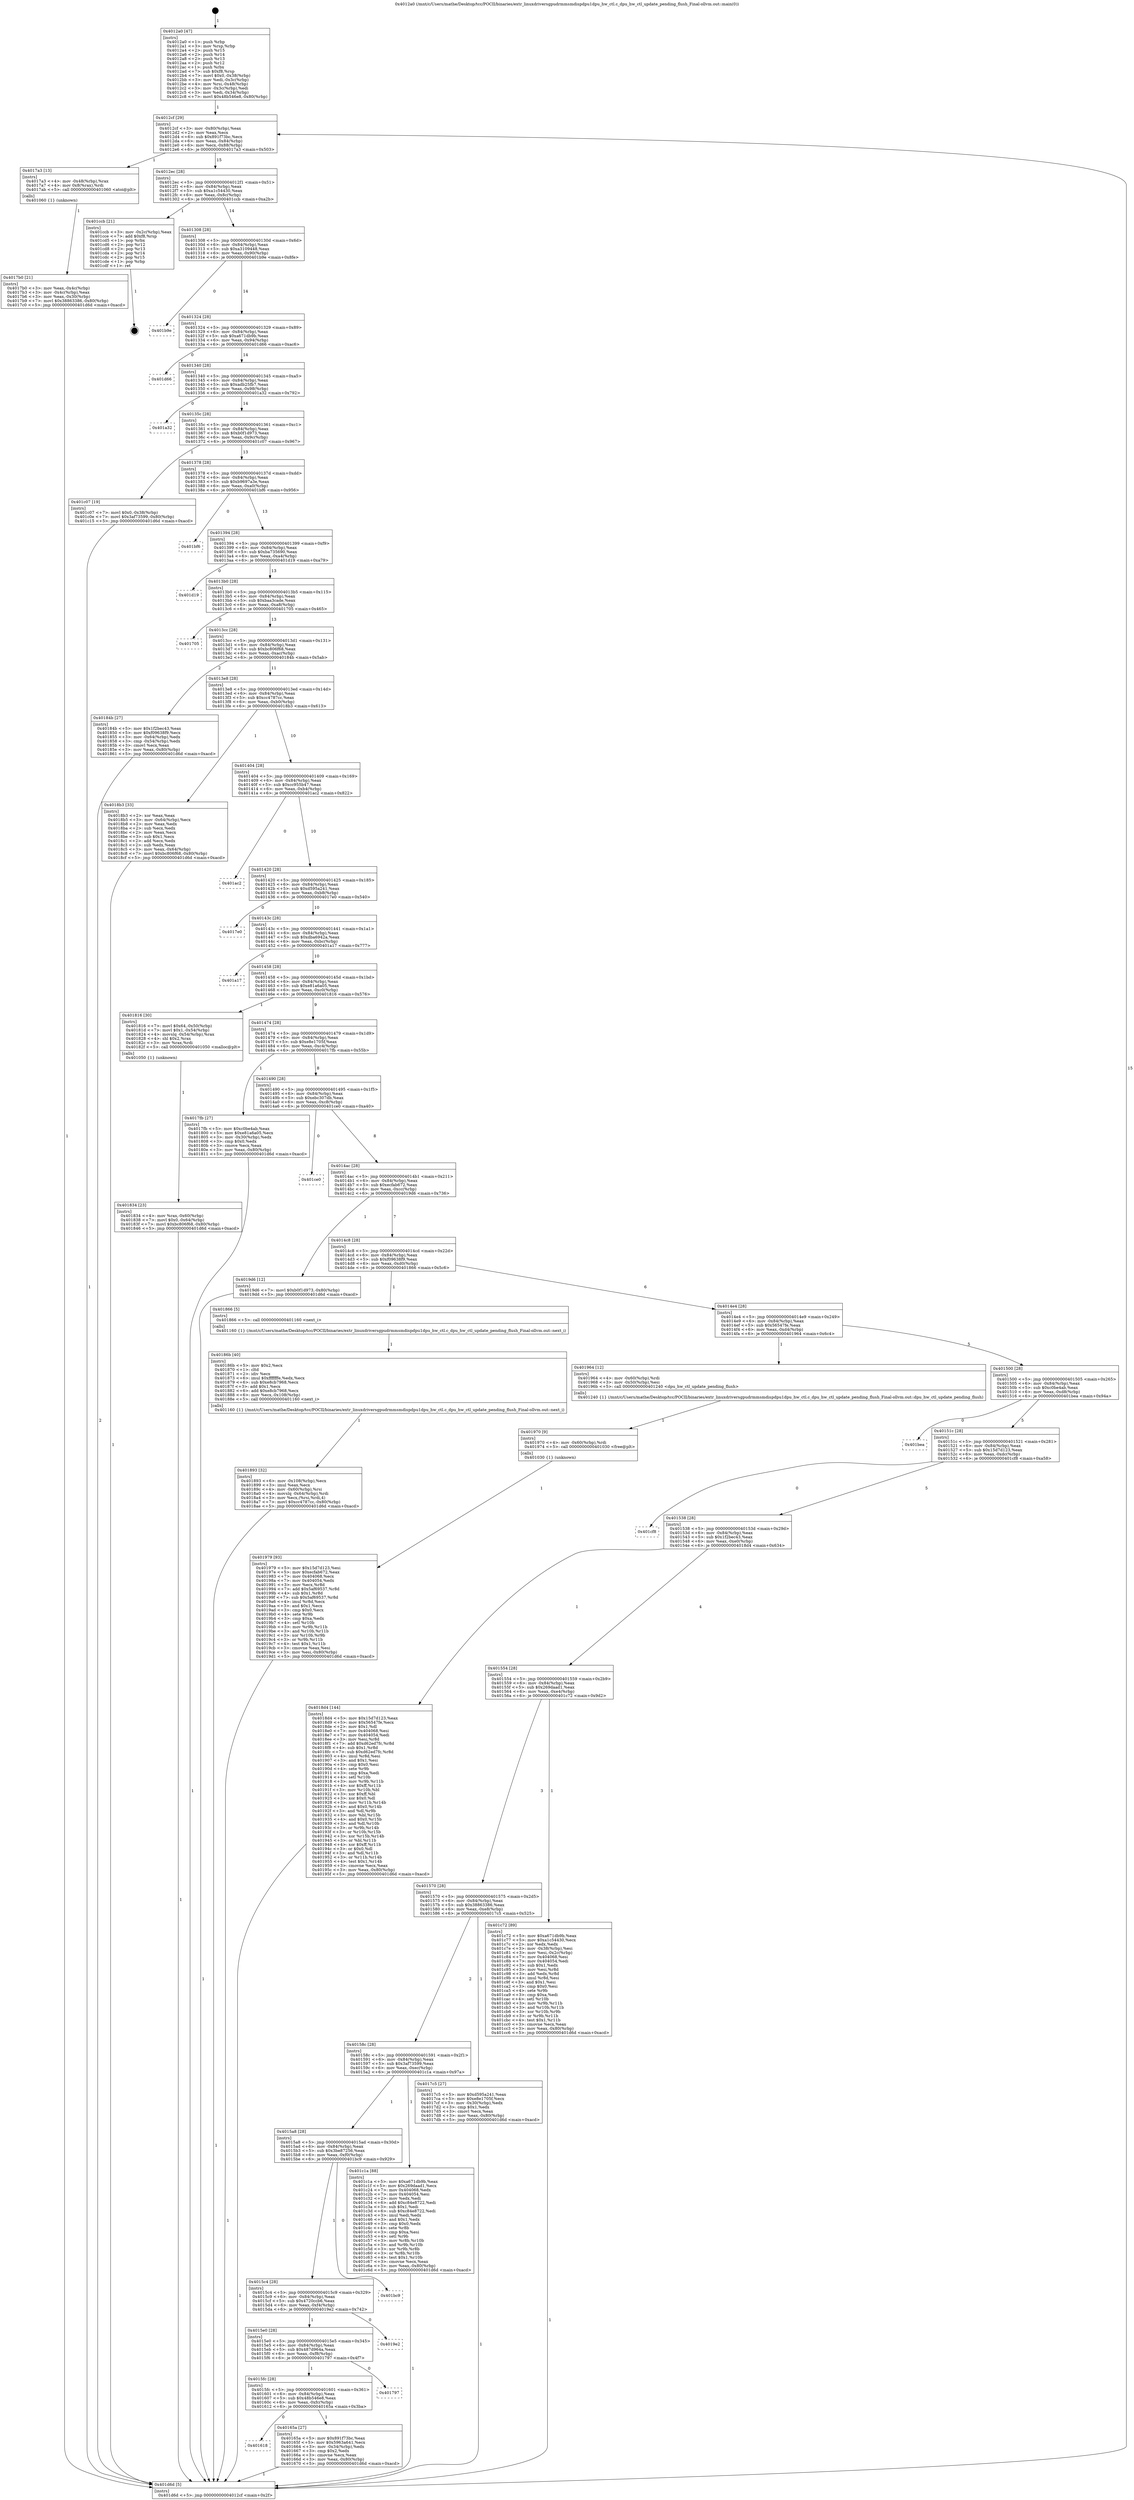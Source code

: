 digraph "0x4012a0" {
  label = "0x4012a0 (/mnt/c/Users/mathe/Desktop/tcc/POCII/binaries/extr_linuxdriversgpudrmmsmdispdpu1dpu_hw_ctl.c_dpu_hw_ctl_update_pending_flush_Final-ollvm.out::main(0))"
  labelloc = "t"
  node[shape=record]

  Entry [label="",width=0.3,height=0.3,shape=circle,fillcolor=black,style=filled]
  "0x4012cf" [label="{
     0x4012cf [29]\l
     | [instrs]\l
     &nbsp;&nbsp;0x4012cf \<+3\>: mov -0x80(%rbp),%eax\l
     &nbsp;&nbsp;0x4012d2 \<+2\>: mov %eax,%ecx\l
     &nbsp;&nbsp;0x4012d4 \<+6\>: sub $0x891f73bc,%ecx\l
     &nbsp;&nbsp;0x4012da \<+6\>: mov %eax,-0x84(%rbp)\l
     &nbsp;&nbsp;0x4012e0 \<+6\>: mov %ecx,-0x88(%rbp)\l
     &nbsp;&nbsp;0x4012e6 \<+6\>: je 00000000004017a3 \<main+0x503\>\l
  }"]
  "0x4017a3" [label="{
     0x4017a3 [13]\l
     | [instrs]\l
     &nbsp;&nbsp;0x4017a3 \<+4\>: mov -0x48(%rbp),%rax\l
     &nbsp;&nbsp;0x4017a7 \<+4\>: mov 0x8(%rax),%rdi\l
     &nbsp;&nbsp;0x4017ab \<+5\>: call 0000000000401060 \<atoi@plt\>\l
     | [calls]\l
     &nbsp;&nbsp;0x401060 \{1\} (unknown)\l
  }"]
  "0x4012ec" [label="{
     0x4012ec [28]\l
     | [instrs]\l
     &nbsp;&nbsp;0x4012ec \<+5\>: jmp 00000000004012f1 \<main+0x51\>\l
     &nbsp;&nbsp;0x4012f1 \<+6\>: mov -0x84(%rbp),%eax\l
     &nbsp;&nbsp;0x4012f7 \<+5\>: sub $0xa1c54430,%eax\l
     &nbsp;&nbsp;0x4012fc \<+6\>: mov %eax,-0x8c(%rbp)\l
     &nbsp;&nbsp;0x401302 \<+6\>: je 0000000000401ccb \<main+0xa2b\>\l
  }"]
  Exit [label="",width=0.3,height=0.3,shape=circle,fillcolor=black,style=filled,peripheries=2]
  "0x401ccb" [label="{
     0x401ccb [21]\l
     | [instrs]\l
     &nbsp;&nbsp;0x401ccb \<+3\>: mov -0x2c(%rbp),%eax\l
     &nbsp;&nbsp;0x401cce \<+7\>: add $0xf8,%rsp\l
     &nbsp;&nbsp;0x401cd5 \<+1\>: pop %rbx\l
     &nbsp;&nbsp;0x401cd6 \<+2\>: pop %r12\l
     &nbsp;&nbsp;0x401cd8 \<+2\>: pop %r13\l
     &nbsp;&nbsp;0x401cda \<+2\>: pop %r14\l
     &nbsp;&nbsp;0x401cdc \<+2\>: pop %r15\l
     &nbsp;&nbsp;0x401cde \<+1\>: pop %rbp\l
     &nbsp;&nbsp;0x401cdf \<+1\>: ret\l
  }"]
  "0x401308" [label="{
     0x401308 [28]\l
     | [instrs]\l
     &nbsp;&nbsp;0x401308 \<+5\>: jmp 000000000040130d \<main+0x6d\>\l
     &nbsp;&nbsp;0x40130d \<+6\>: mov -0x84(%rbp),%eax\l
     &nbsp;&nbsp;0x401313 \<+5\>: sub $0xa3109448,%eax\l
     &nbsp;&nbsp;0x401318 \<+6\>: mov %eax,-0x90(%rbp)\l
     &nbsp;&nbsp;0x40131e \<+6\>: je 0000000000401b9e \<main+0x8fe\>\l
  }"]
  "0x401979" [label="{
     0x401979 [93]\l
     | [instrs]\l
     &nbsp;&nbsp;0x401979 \<+5\>: mov $0x15d7d123,%esi\l
     &nbsp;&nbsp;0x40197e \<+5\>: mov $0xecfab672,%eax\l
     &nbsp;&nbsp;0x401983 \<+7\>: mov 0x404068,%ecx\l
     &nbsp;&nbsp;0x40198a \<+7\>: mov 0x404054,%edx\l
     &nbsp;&nbsp;0x401991 \<+3\>: mov %ecx,%r8d\l
     &nbsp;&nbsp;0x401994 \<+7\>: add $0x5af69537,%r8d\l
     &nbsp;&nbsp;0x40199b \<+4\>: sub $0x1,%r8d\l
     &nbsp;&nbsp;0x40199f \<+7\>: sub $0x5af69537,%r8d\l
     &nbsp;&nbsp;0x4019a6 \<+4\>: imul %r8d,%ecx\l
     &nbsp;&nbsp;0x4019aa \<+3\>: and $0x1,%ecx\l
     &nbsp;&nbsp;0x4019ad \<+3\>: cmp $0x0,%ecx\l
     &nbsp;&nbsp;0x4019b0 \<+4\>: sete %r9b\l
     &nbsp;&nbsp;0x4019b4 \<+3\>: cmp $0xa,%edx\l
     &nbsp;&nbsp;0x4019b7 \<+4\>: setl %r10b\l
     &nbsp;&nbsp;0x4019bb \<+3\>: mov %r9b,%r11b\l
     &nbsp;&nbsp;0x4019be \<+3\>: and %r10b,%r11b\l
     &nbsp;&nbsp;0x4019c1 \<+3\>: xor %r10b,%r9b\l
     &nbsp;&nbsp;0x4019c4 \<+3\>: or %r9b,%r11b\l
     &nbsp;&nbsp;0x4019c7 \<+4\>: test $0x1,%r11b\l
     &nbsp;&nbsp;0x4019cb \<+3\>: cmovne %eax,%esi\l
     &nbsp;&nbsp;0x4019ce \<+3\>: mov %esi,-0x80(%rbp)\l
     &nbsp;&nbsp;0x4019d1 \<+5\>: jmp 0000000000401d6d \<main+0xacd\>\l
  }"]
  "0x401b9e" [label="{
     0x401b9e\l
  }", style=dashed]
  "0x401324" [label="{
     0x401324 [28]\l
     | [instrs]\l
     &nbsp;&nbsp;0x401324 \<+5\>: jmp 0000000000401329 \<main+0x89\>\l
     &nbsp;&nbsp;0x401329 \<+6\>: mov -0x84(%rbp),%eax\l
     &nbsp;&nbsp;0x40132f \<+5\>: sub $0xa671db9b,%eax\l
     &nbsp;&nbsp;0x401334 \<+6\>: mov %eax,-0x94(%rbp)\l
     &nbsp;&nbsp;0x40133a \<+6\>: je 0000000000401d66 \<main+0xac6\>\l
  }"]
  "0x401970" [label="{
     0x401970 [9]\l
     | [instrs]\l
     &nbsp;&nbsp;0x401970 \<+4\>: mov -0x60(%rbp),%rdi\l
     &nbsp;&nbsp;0x401974 \<+5\>: call 0000000000401030 \<free@plt\>\l
     | [calls]\l
     &nbsp;&nbsp;0x401030 \{1\} (unknown)\l
  }"]
  "0x401d66" [label="{
     0x401d66\l
  }", style=dashed]
  "0x401340" [label="{
     0x401340 [28]\l
     | [instrs]\l
     &nbsp;&nbsp;0x401340 \<+5\>: jmp 0000000000401345 \<main+0xa5\>\l
     &nbsp;&nbsp;0x401345 \<+6\>: mov -0x84(%rbp),%eax\l
     &nbsp;&nbsp;0x40134b \<+5\>: sub $0xadb25fb7,%eax\l
     &nbsp;&nbsp;0x401350 \<+6\>: mov %eax,-0x98(%rbp)\l
     &nbsp;&nbsp;0x401356 \<+6\>: je 0000000000401a32 \<main+0x792\>\l
  }"]
  "0x401893" [label="{
     0x401893 [32]\l
     | [instrs]\l
     &nbsp;&nbsp;0x401893 \<+6\>: mov -0x108(%rbp),%ecx\l
     &nbsp;&nbsp;0x401899 \<+3\>: imul %eax,%ecx\l
     &nbsp;&nbsp;0x40189c \<+4\>: mov -0x60(%rbp),%rsi\l
     &nbsp;&nbsp;0x4018a0 \<+4\>: movslq -0x64(%rbp),%rdi\l
     &nbsp;&nbsp;0x4018a4 \<+3\>: mov %ecx,(%rsi,%rdi,4)\l
     &nbsp;&nbsp;0x4018a7 \<+7\>: movl $0xcc4787cc,-0x80(%rbp)\l
     &nbsp;&nbsp;0x4018ae \<+5\>: jmp 0000000000401d6d \<main+0xacd\>\l
  }"]
  "0x401a32" [label="{
     0x401a32\l
  }", style=dashed]
  "0x40135c" [label="{
     0x40135c [28]\l
     | [instrs]\l
     &nbsp;&nbsp;0x40135c \<+5\>: jmp 0000000000401361 \<main+0xc1\>\l
     &nbsp;&nbsp;0x401361 \<+6\>: mov -0x84(%rbp),%eax\l
     &nbsp;&nbsp;0x401367 \<+5\>: sub $0xb0f1d973,%eax\l
     &nbsp;&nbsp;0x40136c \<+6\>: mov %eax,-0x9c(%rbp)\l
     &nbsp;&nbsp;0x401372 \<+6\>: je 0000000000401c07 \<main+0x967\>\l
  }"]
  "0x40186b" [label="{
     0x40186b [40]\l
     | [instrs]\l
     &nbsp;&nbsp;0x40186b \<+5\>: mov $0x2,%ecx\l
     &nbsp;&nbsp;0x401870 \<+1\>: cltd\l
     &nbsp;&nbsp;0x401871 \<+2\>: idiv %ecx\l
     &nbsp;&nbsp;0x401873 \<+6\>: imul $0xfffffffe,%edx,%ecx\l
     &nbsp;&nbsp;0x401879 \<+6\>: sub $0xe8cb7968,%ecx\l
     &nbsp;&nbsp;0x40187f \<+3\>: add $0x1,%ecx\l
     &nbsp;&nbsp;0x401882 \<+6\>: add $0xe8cb7968,%ecx\l
     &nbsp;&nbsp;0x401888 \<+6\>: mov %ecx,-0x108(%rbp)\l
     &nbsp;&nbsp;0x40188e \<+5\>: call 0000000000401160 \<next_i\>\l
     | [calls]\l
     &nbsp;&nbsp;0x401160 \{1\} (/mnt/c/Users/mathe/Desktop/tcc/POCII/binaries/extr_linuxdriversgpudrmmsmdispdpu1dpu_hw_ctl.c_dpu_hw_ctl_update_pending_flush_Final-ollvm.out::next_i)\l
  }"]
  "0x401c07" [label="{
     0x401c07 [19]\l
     | [instrs]\l
     &nbsp;&nbsp;0x401c07 \<+7\>: movl $0x0,-0x38(%rbp)\l
     &nbsp;&nbsp;0x401c0e \<+7\>: movl $0x3af73599,-0x80(%rbp)\l
     &nbsp;&nbsp;0x401c15 \<+5\>: jmp 0000000000401d6d \<main+0xacd\>\l
  }"]
  "0x401378" [label="{
     0x401378 [28]\l
     | [instrs]\l
     &nbsp;&nbsp;0x401378 \<+5\>: jmp 000000000040137d \<main+0xdd\>\l
     &nbsp;&nbsp;0x40137d \<+6\>: mov -0x84(%rbp),%eax\l
     &nbsp;&nbsp;0x401383 \<+5\>: sub $0xb9697a3e,%eax\l
     &nbsp;&nbsp;0x401388 \<+6\>: mov %eax,-0xa0(%rbp)\l
     &nbsp;&nbsp;0x40138e \<+6\>: je 0000000000401bf6 \<main+0x956\>\l
  }"]
  "0x401834" [label="{
     0x401834 [23]\l
     | [instrs]\l
     &nbsp;&nbsp;0x401834 \<+4\>: mov %rax,-0x60(%rbp)\l
     &nbsp;&nbsp;0x401838 \<+7\>: movl $0x0,-0x64(%rbp)\l
     &nbsp;&nbsp;0x40183f \<+7\>: movl $0xbc806f68,-0x80(%rbp)\l
     &nbsp;&nbsp;0x401846 \<+5\>: jmp 0000000000401d6d \<main+0xacd\>\l
  }"]
  "0x401bf6" [label="{
     0x401bf6\l
  }", style=dashed]
  "0x401394" [label="{
     0x401394 [28]\l
     | [instrs]\l
     &nbsp;&nbsp;0x401394 \<+5\>: jmp 0000000000401399 \<main+0xf9\>\l
     &nbsp;&nbsp;0x401399 \<+6\>: mov -0x84(%rbp),%eax\l
     &nbsp;&nbsp;0x40139f \<+5\>: sub $0xba735690,%eax\l
     &nbsp;&nbsp;0x4013a4 \<+6\>: mov %eax,-0xa4(%rbp)\l
     &nbsp;&nbsp;0x4013aa \<+6\>: je 0000000000401d19 \<main+0xa79\>\l
  }"]
  "0x4017b0" [label="{
     0x4017b0 [21]\l
     | [instrs]\l
     &nbsp;&nbsp;0x4017b0 \<+3\>: mov %eax,-0x4c(%rbp)\l
     &nbsp;&nbsp;0x4017b3 \<+3\>: mov -0x4c(%rbp),%eax\l
     &nbsp;&nbsp;0x4017b6 \<+3\>: mov %eax,-0x30(%rbp)\l
     &nbsp;&nbsp;0x4017b9 \<+7\>: movl $0x38863386,-0x80(%rbp)\l
     &nbsp;&nbsp;0x4017c0 \<+5\>: jmp 0000000000401d6d \<main+0xacd\>\l
  }"]
  "0x401d19" [label="{
     0x401d19\l
  }", style=dashed]
  "0x4013b0" [label="{
     0x4013b0 [28]\l
     | [instrs]\l
     &nbsp;&nbsp;0x4013b0 \<+5\>: jmp 00000000004013b5 \<main+0x115\>\l
     &nbsp;&nbsp;0x4013b5 \<+6\>: mov -0x84(%rbp),%eax\l
     &nbsp;&nbsp;0x4013bb \<+5\>: sub $0xbaa3cade,%eax\l
     &nbsp;&nbsp;0x4013c0 \<+6\>: mov %eax,-0xa8(%rbp)\l
     &nbsp;&nbsp;0x4013c6 \<+6\>: je 0000000000401705 \<main+0x465\>\l
  }"]
  "0x4012a0" [label="{
     0x4012a0 [47]\l
     | [instrs]\l
     &nbsp;&nbsp;0x4012a0 \<+1\>: push %rbp\l
     &nbsp;&nbsp;0x4012a1 \<+3\>: mov %rsp,%rbp\l
     &nbsp;&nbsp;0x4012a4 \<+2\>: push %r15\l
     &nbsp;&nbsp;0x4012a6 \<+2\>: push %r14\l
     &nbsp;&nbsp;0x4012a8 \<+2\>: push %r13\l
     &nbsp;&nbsp;0x4012aa \<+2\>: push %r12\l
     &nbsp;&nbsp;0x4012ac \<+1\>: push %rbx\l
     &nbsp;&nbsp;0x4012ad \<+7\>: sub $0xf8,%rsp\l
     &nbsp;&nbsp;0x4012b4 \<+7\>: movl $0x0,-0x38(%rbp)\l
     &nbsp;&nbsp;0x4012bb \<+3\>: mov %edi,-0x3c(%rbp)\l
     &nbsp;&nbsp;0x4012be \<+4\>: mov %rsi,-0x48(%rbp)\l
     &nbsp;&nbsp;0x4012c2 \<+3\>: mov -0x3c(%rbp),%edi\l
     &nbsp;&nbsp;0x4012c5 \<+3\>: mov %edi,-0x34(%rbp)\l
     &nbsp;&nbsp;0x4012c8 \<+7\>: movl $0x48b546e8,-0x80(%rbp)\l
  }"]
  "0x401705" [label="{
     0x401705\l
  }", style=dashed]
  "0x4013cc" [label="{
     0x4013cc [28]\l
     | [instrs]\l
     &nbsp;&nbsp;0x4013cc \<+5\>: jmp 00000000004013d1 \<main+0x131\>\l
     &nbsp;&nbsp;0x4013d1 \<+6\>: mov -0x84(%rbp),%eax\l
     &nbsp;&nbsp;0x4013d7 \<+5\>: sub $0xbc806f68,%eax\l
     &nbsp;&nbsp;0x4013dc \<+6\>: mov %eax,-0xac(%rbp)\l
     &nbsp;&nbsp;0x4013e2 \<+6\>: je 000000000040184b \<main+0x5ab\>\l
  }"]
  "0x401d6d" [label="{
     0x401d6d [5]\l
     | [instrs]\l
     &nbsp;&nbsp;0x401d6d \<+5\>: jmp 00000000004012cf \<main+0x2f\>\l
  }"]
  "0x40184b" [label="{
     0x40184b [27]\l
     | [instrs]\l
     &nbsp;&nbsp;0x40184b \<+5\>: mov $0x1f2bec43,%eax\l
     &nbsp;&nbsp;0x401850 \<+5\>: mov $0xf09638f9,%ecx\l
     &nbsp;&nbsp;0x401855 \<+3\>: mov -0x64(%rbp),%edx\l
     &nbsp;&nbsp;0x401858 \<+3\>: cmp -0x54(%rbp),%edx\l
     &nbsp;&nbsp;0x40185b \<+3\>: cmovl %ecx,%eax\l
     &nbsp;&nbsp;0x40185e \<+3\>: mov %eax,-0x80(%rbp)\l
     &nbsp;&nbsp;0x401861 \<+5\>: jmp 0000000000401d6d \<main+0xacd\>\l
  }"]
  "0x4013e8" [label="{
     0x4013e8 [28]\l
     | [instrs]\l
     &nbsp;&nbsp;0x4013e8 \<+5\>: jmp 00000000004013ed \<main+0x14d\>\l
     &nbsp;&nbsp;0x4013ed \<+6\>: mov -0x84(%rbp),%eax\l
     &nbsp;&nbsp;0x4013f3 \<+5\>: sub $0xcc4787cc,%eax\l
     &nbsp;&nbsp;0x4013f8 \<+6\>: mov %eax,-0xb0(%rbp)\l
     &nbsp;&nbsp;0x4013fe \<+6\>: je 00000000004018b3 \<main+0x613\>\l
  }"]
  "0x401618" [label="{
     0x401618\l
  }", style=dashed]
  "0x4018b3" [label="{
     0x4018b3 [33]\l
     | [instrs]\l
     &nbsp;&nbsp;0x4018b3 \<+2\>: xor %eax,%eax\l
     &nbsp;&nbsp;0x4018b5 \<+3\>: mov -0x64(%rbp),%ecx\l
     &nbsp;&nbsp;0x4018b8 \<+2\>: mov %eax,%edx\l
     &nbsp;&nbsp;0x4018ba \<+2\>: sub %ecx,%edx\l
     &nbsp;&nbsp;0x4018bc \<+2\>: mov %eax,%ecx\l
     &nbsp;&nbsp;0x4018be \<+3\>: sub $0x1,%ecx\l
     &nbsp;&nbsp;0x4018c1 \<+2\>: add %ecx,%edx\l
     &nbsp;&nbsp;0x4018c3 \<+2\>: sub %edx,%eax\l
     &nbsp;&nbsp;0x4018c5 \<+3\>: mov %eax,-0x64(%rbp)\l
     &nbsp;&nbsp;0x4018c8 \<+7\>: movl $0xbc806f68,-0x80(%rbp)\l
     &nbsp;&nbsp;0x4018cf \<+5\>: jmp 0000000000401d6d \<main+0xacd\>\l
  }"]
  "0x401404" [label="{
     0x401404 [28]\l
     | [instrs]\l
     &nbsp;&nbsp;0x401404 \<+5\>: jmp 0000000000401409 \<main+0x169\>\l
     &nbsp;&nbsp;0x401409 \<+6\>: mov -0x84(%rbp),%eax\l
     &nbsp;&nbsp;0x40140f \<+5\>: sub $0xcc955b47,%eax\l
     &nbsp;&nbsp;0x401414 \<+6\>: mov %eax,-0xb4(%rbp)\l
     &nbsp;&nbsp;0x40141a \<+6\>: je 0000000000401ac2 \<main+0x822\>\l
  }"]
  "0x40165a" [label="{
     0x40165a [27]\l
     | [instrs]\l
     &nbsp;&nbsp;0x40165a \<+5\>: mov $0x891f73bc,%eax\l
     &nbsp;&nbsp;0x40165f \<+5\>: mov $0x5963a641,%ecx\l
     &nbsp;&nbsp;0x401664 \<+3\>: mov -0x34(%rbp),%edx\l
     &nbsp;&nbsp;0x401667 \<+3\>: cmp $0x2,%edx\l
     &nbsp;&nbsp;0x40166a \<+3\>: cmovne %ecx,%eax\l
     &nbsp;&nbsp;0x40166d \<+3\>: mov %eax,-0x80(%rbp)\l
     &nbsp;&nbsp;0x401670 \<+5\>: jmp 0000000000401d6d \<main+0xacd\>\l
  }"]
  "0x401ac2" [label="{
     0x401ac2\l
  }", style=dashed]
  "0x401420" [label="{
     0x401420 [28]\l
     | [instrs]\l
     &nbsp;&nbsp;0x401420 \<+5\>: jmp 0000000000401425 \<main+0x185\>\l
     &nbsp;&nbsp;0x401425 \<+6\>: mov -0x84(%rbp),%eax\l
     &nbsp;&nbsp;0x40142b \<+5\>: sub $0xd595a241,%eax\l
     &nbsp;&nbsp;0x401430 \<+6\>: mov %eax,-0xb8(%rbp)\l
     &nbsp;&nbsp;0x401436 \<+6\>: je 00000000004017e0 \<main+0x540\>\l
  }"]
  "0x4015fc" [label="{
     0x4015fc [28]\l
     | [instrs]\l
     &nbsp;&nbsp;0x4015fc \<+5\>: jmp 0000000000401601 \<main+0x361\>\l
     &nbsp;&nbsp;0x401601 \<+6\>: mov -0x84(%rbp),%eax\l
     &nbsp;&nbsp;0x401607 \<+5\>: sub $0x48b546e8,%eax\l
     &nbsp;&nbsp;0x40160c \<+6\>: mov %eax,-0xfc(%rbp)\l
     &nbsp;&nbsp;0x401612 \<+6\>: je 000000000040165a \<main+0x3ba\>\l
  }"]
  "0x4017e0" [label="{
     0x4017e0\l
  }", style=dashed]
  "0x40143c" [label="{
     0x40143c [28]\l
     | [instrs]\l
     &nbsp;&nbsp;0x40143c \<+5\>: jmp 0000000000401441 \<main+0x1a1\>\l
     &nbsp;&nbsp;0x401441 \<+6\>: mov -0x84(%rbp),%eax\l
     &nbsp;&nbsp;0x401447 \<+5\>: sub $0xdba6942a,%eax\l
     &nbsp;&nbsp;0x40144c \<+6\>: mov %eax,-0xbc(%rbp)\l
     &nbsp;&nbsp;0x401452 \<+6\>: je 0000000000401a17 \<main+0x777\>\l
  }"]
  "0x401797" [label="{
     0x401797\l
  }", style=dashed]
  "0x401a17" [label="{
     0x401a17\l
  }", style=dashed]
  "0x401458" [label="{
     0x401458 [28]\l
     | [instrs]\l
     &nbsp;&nbsp;0x401458 \<+5\>: jmp 000000000040145d \<main+0x1bd\>\l
     &nbsp;&nbsp;0x40145d \<+6\>: mov -0x84(%rbp),%eax\l
     &nbsp;&nbsp;0x401463 \<+5\>: sub $0xe81a6a05,%eax\l
     &nbsp;&nbsp;0x401468 \<+6\>: mov %eax,-0xc0(%rbp)\l
     &nbsp;&nbsp;0x40146e \<+6\>: je 0000000000401816 \<main+0x576\>\l
  }"]
  "0x4015e0" [label="{
     0x4015e0 [28]\l
     | [instrs]\l
     &nbsp;&nbsp;0x4015e0 \<+5\>: jmp 00000000004015e5 \<main+0x345\>\l
     &nbsp;&nbsp;0x4015e5 \<+6\>: mov -0x84(%rbp),%eax\l
     &nbsp;&nbsp;0x4015eb \<+5\>: sub $0x487d964a,%eax\l
     &nbsp;&nbsp;0x4015f0 \<+6\>: mov %eax,-0xf8(%rbp)\l
     &nbsp;&nbsp;0x4015f6 \<+6\>: je 0000000000401797 \<main+0x4f7\>\l
  }"]
  "0x401816" [label="{
     0x401816 [30]\l
     | [instrs]\l
     &nbsp;&nbsp;0x401816 \<+7\>: movl $0x64,-0x50(%rbp)\l
     &nbsp;&nbsp;0x40181d \<+7\>: movl $0x1,-0x54(%rbp)\l
     &nbsp;&nbsp;0x401824 \<+4\>: movslq -0x54(%rbp),%rax\l
     &nbsp;&nbsp;0x401828 \<+4\>: shl $0x2,%rax\l
     &nbsp;&nbsp;0x40182c \<+3\>: mov %rax,%rdi\l
     &nbsp;&nbsp;0x40182f \<+5\>: call 0000000000401050 \<malloc@plt\>\l
     | [calls]\l
     &nbsp;&nbsp;0x401050 \{1\} (unknown)\l
  }"]
  "0x401474" [label="{
     0x401474 [28]\l
     | [instrs]\l
     &nbsp;&nbsp;0x401474 \<+5\>: jmp 0000000000401479 \<main+0x1d9\>\l
     &nbsp;&nbsp;0x401479 \<+6\>: mov -0x84(%rbp),%eax\l
     &nbsp;&nbsp;0x40147f \<+5\>: sub $0xe8e1705f,%eax\l
     &nbsp;&nbsp;0x401484 \<+6\>: mov %eax,-0xc4(%rbp)\l
     &nbsp;&nbsp;0x40148a \<+6\>: je 00000000004017fb \<main+0x55b\>\l
  }"]
  "0x4019e2" [label="{
     0x4019e2\l
  }", style=dashed]
  "0x4017fb" [label="{
     0x4017fb [27]\l
     | [instrs]\l
     &nbsp;&nbsp;0x4017fb \<+5\>: mov $0xc0be4ab,%eax\l
     &nbsp;&nbsp;0x401800 \<+5\>: mov $0xe81a6a05,%ecx\l
     &nbsp;&nbsp;0x401805 \<+3\>: mov -0x30(%rbp),%edx\l
     &nbsp;&nbsp;0x401808 \<+3\>: cmp $0x0,%edx\l
     &nbsp;&nbsp;0x40180b \<+3\>: cmove %ecx,%eax\l
     &nbsp;&nbsp;0x40180e \<+3\>: mov %eax,-0x80(%rbp)\l
     &nbsp;&nbsp;0x401811 \<+5\>: jmp 0000000000401d6d \<main+0xacd\>\l
  }"]
  "0x401490" [label="{
     0x401490 [28]\l
     | [instrs]\l
     &nbsp;&nbsp;0x401490 \<+5\>: jmp 0000000000401495 \<main+0x1f5\>\l
     &nbsp;&nbsp;0x401495 \<+6\>: mov -0x84(%rbp),%eax\l
     &nbsp;&nbsp;0x40149b \<+5\>: sub $0xebc307db,%eax\l
     &nbsp;&nbsp;0x4014a0 \<+6\>: mov %eax,-0xc8(%rbp)\l
     &nbsp;&nbsp;0x4014a6 \<+6\>: je 0000000000401ce0 \<main+0xa40\>\l
  }"]
  "0x4015c4" [label="{
     0x4015c4 [28]\l
     | [instrs]\l
     &nbsp;&nbsp;0x4015c4 \<+5\>: jmp 00000000004015c9 \<main+0x329\>\l
     &nbsp;&nbsp;0x4015c9 \<+6\>: mov -0x84(%rbp),%eax\l
     &nbsp;&nbsp;0x4015cf \<+5\>: sub $0x4720ccb6,%eax\l
     &nbsp;&nbsp;0x4015d4 \<+6\>: mov %eax,-0xf4(%rbp)\l
     &nbsp;&nbsp;0x4015da \<+6\>: je 00000000004019e2 \<main+0x742\>\l
  }"]
  "0x401ce0" [label="{
     0x401ce0\l
  }", style=dashed]
  "0x4014ac" [label="{
     0x4014ac [28]\l
     | [instrs]\l
     &nbsp;&nbsp;0x4014ac \<+5\>: jmp 00000000004014b1 \<main+0x211\>\l
     &nbsp;&nbsp;0x4014b1 \<+6\>: mov -0x84(%rbp),%eax\l
     &nbsp;&nbsp;0x4014b7 \<+5\>: sub $0xecfab672,%eax\l
     &nbsp;&nbsp;0x4014bc \<+6\>: mov %eax,-0xcc(%rbp)\l
     &nbsp;&nbsp;0x4014c2 \<+6\>: je 00000000004019d6 \<main+0x736\>\l
  }"]
  "0x401bc9" [label="{
     0x401bc9\l
  }", style=dashed]
  "0x4019d6" [label="{
     0x4019d6 [12]\l
     | [instrs]\l
     &nbsp;&nbsp;0x4019d6 \<+7\>: movl $0xb0f1d973,-0x80(%rbp)\l
     &nbsp;&nbsp;0x4019dd \<+5\>: jmp 0000000000401d6d \<main+0xacd\>\l
  }"]
  "0x4014c8" [label="{
     0x4014c8 [28]\l
     | [instrs]\l
     &nbsp;&nbsp;0x4014c8 \<+5\>: jmp 00000000004014cd \<main+0x22d\>\l
     &nbsp;&nbsp;0x4014cd \<+6\>: mov -0x84(%rbp),%eax\l
     &nbsp;&nbsp;0x4014d3 \<+5\>: sub $0xf09638f9,%eax\l
     &nbsp;&nbsp;0x4014d8 \<+6\>: mov %eax,-0xd0(%rbp)\l
     &nbsp;&nbsp;0x4014de \<+6\>: je 0000000000401866 \<main+0x5c6\>\l
  }"]
  "0x4015a8" [label="{
     0x4015a8 [28]\l
     | [instrs]\l
     &nbsp;&nbsp;0x4015a8 \<+5\>: jmp 00000000004015ad \<main+0x30d\>\l
     &nbsp;&nbsp;0x4015ad \<+6\>: mov -0x84(%rbp),%eax\l
     &nbsp;&nbsp;0x4015b3 \<+5\>: sub $0x3be87256,%eax\l
     &nbsp;&nbsp;0x4015b8 \<+6\>: mov %eax,-0xf0(%rbp)\l
     &nbsp;&nbsp;0x4015be \<+6\>: je 0000000000401bc9 \<main+0x929\>\l
  }"]
  "0x401866" [label="{
     0x401866 [5]\l
     | [instrs]\l
     &nbsp;&nbsp;0x401866 \<+5\>: call 0000000000401160 \<next_i\>\l
     | [calls]\l
     &nbsp;&nbsp;0x401160 \{1\} (/mnt/c/Users/mathe/Desktop/tcc/POCII/binaries/extr_linuxdriversgpudrmmsmdispdpu1dpu_hw_ctl.c_dpu_hw_ctl_update_pending_flush_Final-ollvm.out::next_i)\l
  }"]
  "0x4014e4" [label="{
     0x4014e4 [28]\l
     | [instrs]\l
     &nbsp;&nbsp;0x4014e4 \<+5\>: jmp 00000000004014e9 \<main+0x249\>\l
     &nbsp;&nbsp;0x4014e9 \<+6\>: mov -0x84(%rbp),%eax\l
     &nbsp;&nbsp;0x4014ef \<+5\>: sub $0x56547fe,%eax\l
     &nbsp;&nbsp;0x4014f4 \<+6\>: mov %eax,-0xd4(%rbp)\l
     &nbsp;&nbsp;0x4014fa \<+6\>: je 0000000000401964 \<main+0x6c4\>\l
  }"]
  "0x401c1a" [label="{
     0x401c1a [88]\l
     | [instrs]\l
     &nbsp;&nbsp;0x401c1a \<+5\>: mov $0xa671db9b,%eax\l
     &nbsp;&nbsp;0x401c1f \<+5\>: mov $0x269daad1,%ecx\l
     &nbsp;&nbsp;0x401c24 \<+7\>: mov 0x404068,%edx\l
     &nbsp;&nbsp;0x401c2b \<+7\>: mov 0x404054,%esi\l
     &nbsp;&nbsp;0x401c32 \<+2\>: mov %edx,%edi\l
     &nbsp;&nbsp;0x401c34 \<+6\>: add $0xc84e8722,%edi\l
     &nbsp;&nbsp;0x401c3a \<+3\>: sub $0x1,%edi\l
     &nbsp;&nbsp;0x401c3d \<+6\>: sub $0xc84e8722,%edi\l
     &nbsp;&nbsp;0x401c43 \<+3\>: imul %edi,%edx\l
     &nbsp;&nbsp;0x401c46 \<+3\>: and $0x1,%edx\l
     &nbsp;&nbsp;0x401c49 \<+3\>: cmp $0x0,%edx\l
     &nbsp;&nbsp;0x401c4c \<+4\>: sete %r8b\l
     &nbsp;&nbsp;0x401c50 \<+3\>: cmp $0xa,%esi\l
     &nbsp;&nbsp;0x401c53 \<+4\>: setl %r9b\l
     &nbsp;&nbsp;0x401c57 \<+3\>: mov %r8b,%r10b\l
     &nbsp;&nbsp;0x401c5a \<+3\>: and %r9b,%r10b\l
     &nbsp;&nbsp;0x401c5d \<+3\>: xor %r9b,%r8b\l
     &nbsp;&nbsp;0x401c60 \<+3\>: or %r8b,%r10b\l
     &nbsp;&nbsp;0x401c63 \<+4\>: test $0x1,%r10b\l
     &nbsp;&nbsp;0x401c67 \<+3\>: cmovne %ecx,%eax\l
     &nbsp;&nbsp;0x401c6a \<+3\>: mov %eax,-0x80(%rbp)\l
     &nbsp;&nbsp;0x401c6d \<+5\>: jmp 0000000000401d6d \<main+0xacd\>\l
  }"]
  "0x401964" [label="{
     0x401964 [12]\l
     | [instrs]\l
     &nbsp;&nbsp;0x401964 \<+4\>: mov -0x60(%rbp),%rdi\l
     &nbsp;&nbsp;0x401968 \<+3\>: mov -0x50(%rbp),%esi\l
     &nbsp;&nbsp;0x40196b \<+5\>: call 0000000000401240 \<dpu_hw_ctl_update_pending_flush\>\l
     | [calls]\l
     &nbsp;&nbsp;0x401240 \{1\} (/mnt/c/Users/mathe/Desktop/tcc/POCII/binaries/extr_linuxdriversgpudrmmsmdispdpu1dpu_hw_ctl.c_dpu_hw_ctl_update_pending_flush_Final-ollvm.out::dpu_hw_ctl_update_pending_flush)\l
  }"]
  "0x401500" [label="{
     0x401500 [28]\l
     | [instrs]\l
     &nbsp;&nbsp;0x401500 \<+5\>: jmp 0000000000401505 \<main+0x265\>\l
     &nbsp;&nbsp;0x401505 \<+6\>: mov -0x84(%rbp),%eax\l
     &nbsp;&nbsp;0x40150b \<+5\>: sub $0xc0be4ab,%eax\l
     &nbsp;&nbsp;0x401510 \<+6\>: mov %eax,-0xd8(%rbp)\l
     &nbsp;&nbsp;0x401516 \<+6\>: je 0000000000401bea \<main+0x94a\>\l
  }"]
  "0x40158c" [label="{
     0x40158c [28]\l
     | [instrs]\l
     &nbsp;&nbsp;0x40158c \<+5\>: jmp 0000000000401591 \<main+0x2f1\>\l
     &nbsp;&nbsp;0x401591 \<+6\>: mov -0x84(%rbp),%eax\l
     &nbsp;&nbsp;0x401597 \<+5\>: sub $0x3af73599,%eax\l
     &nbsp;&nbsp;0x40159c \<+6\>: mov %eax,-0xec(%rbp)\l
     &nbsp;&nbsp;0x4015a2 \<+6\>: je 0000000000401c1a \<main+0x97a\>\l
  }"]
  "0x401bea" [label="{
     0x401bea\l
  }", style=dashed]
  "0x40151c" [label="{
     0x40151c [28]\l
     | [instrs]\l
     &nbsp;&nbsp;0x40151c \<+5\>: jmp 0000000000401521 \<main+0x281\>\l
     &nbsp;&nbsp;0x401521 \<+6\>: mov -0x84(%rbp),%eax\l
     &nbsp;&nbsp;0x401527 \<+5\>: sub $0x15d7d123,%eax\l
     &nbsp;&nbsp;0x40152c \<+6\>: mov %eax,-0xdc(%rbp)\l
     &nbsp;&nbsp;0x401532 \<+6\>: je 0000000000401cf8 \<main+0xa58\>\l
  }"]
  "0x4017c5" [label="{
     0x4017c5 [27]\l
     | [instrs]\l
     &nbsp;&nbsp;0x4017c5 \<+5\>: mov $0xd595a241,%eax\l
     &nbsp;&nbsp;0x4017ca \<+5\>: mov $0xe8e1705f,%ecx\l
     &nbsp;&nbsp;0x4017cf \<+3\>: mov -0x30(%rbp),%edx\l
     &nbsp;&nbsp;0x4017d2 \<+3\>: cmp $0x1,%edx\l
     &nbsp;&nbsp;0x4017d5 \<+3\>: cmovl %ecx,%eax\l
     &nbsp;&nbsp;0x4017d8 \<+3\>: mov %eax,-0x80(%rbp)\l
     &nbsp;&nbsp;0x4017db \<+5\>: jmp 0000000000401d6d \<main+0xacd\>\l
  }"]
  "0x401cf8" [label="{
     0x401cf8\l
  }", style=dashed]
  "0x401538" [label="{
     0x401538 [28]\l
     | [instrs]\l
     &nbsp;&nbsp;0x401538 \<+5\>: jmp 000000000040153d \<main+0x29d\>\l
     &nbsp;&nbsp;0x40153d \<+6\>: mov -0x84(%rbp),%eax\l
     &nbsp;&nbsp;0x401543 \<+5\>: sub $0x1f2bec43,%eax\l
     &nbsp;&nbsp;0x401548 \<+6\>: mov %eax,-0xe0(%rbp)\l
     &nbsp;&nbsp;0x40154e \<+6\>: je 00000000004018d4 \<main+0x634\>\l
  }"]
  "0x401570" [label="{
     0x401570 [28]\l
     | [instrs]\l
     &nbsp;&nbsp;0x401570 \<+5\>: jmp 0000000000401575 \<main+0x2d5\>\l
     &nbsp;&nbsp;0x401575 \<+6\>: mov -0x84(%rbp),%eax\l
     &nbsp;&nbsp;0x40157b \<+5\>: sub $0x38863386,%eax\l
     &nbsp;&nbsp;0x401580 \<+6\>: mov %eax,-0xe8(%rbp)\l
     &nbsp;&nbsp;0x401586 \<+6\>: je 00000000004017c5 \<main+0x525\>\l
  }"]
  "0x4018d4" [label="{
     0x4018d4 [144]\l
     | [instrs]\l
     &nbsp;&nbsp;0x4018d4 \<+5\>: mov $0x15d7d123,%eax\l
     &nbsp;&nbsp;0x4018d9 \<+5\>: mov $0x56547fe,%ecx\l
     &nbsp;&nbsp;0x4018de \<+2\>: mov $0x1,%dl\l
     &nbsp;&nbsp;0x4018e0 \<+7\>: mov 0x404068,%esi\l
     &nbsp;&nbsp;0x4018e7 \<+7\>: mov 0x404054,%edi\l
     &nbsp;&nbsp;0x4018ee \<+3\>: mov %esi,%r8d\l
     &nbsp;&nbsp;0x4018f1 \<+7\>: add $0xd62ed7fc,%r8d\l
     &nbsp;&nbsp;0x4018f8 \<+4\>: sub $0x1,%r8d\l
     &nbsp;&nbsp;0x4018fc \<+7\>: sub $0xd62ed7fc,%r8d\l
     &nbsp;&nbsp;0x401903 \<+4\>: imul %r8d,%esi\l
     &nbsp;&nbsp;0x401907 \<+3\>: and $0x1,%esi\l
     &nbsp;&nbsp;0x40190a \<+3\>: cmp $0x0,%esi\l
     &nbsp;&nbsp;0x40190d \<+4\>: sete %r9b\l
     &nbsp;&nbsp;0x401911 \<+3\>: cmp $0xa,%edi\l
     &nbsp;&nbsp;0x401914 \<+4\>: setl %r10b\l
     &nbsp;&nbsp;0x401918 \<+3\>: mov %r9b,%r11b\l
     &nbsp;&nbsp;0x40191b \<+4\>: xor $0xff,%r11b\l
     &nbsp;&nbsp;0x40191f \<+3\>: mov %r10b,%bl\l
     &nbsp;&nbsp;0x401922 \<+3\>: xor $0xff,%bl\l
     &nbsp;&nbsp;0x401925 \<+3\>: xor $0x0,%dl\l
     &nbsp;&nbsp;0x401928 \<+3\>: mov %r11b,%r14b\l
     &nbsp;&nbsp;0x40192b \<+4\>: and $0x0,%r14b\l
     &nbsp;&nbsp;0x40192f \<+3\>: and %dl,%r9b\l
     &nbsp;&nbsp;0x401932 \<+3\>: mov %bl,%r15b\l
     &nbsp;&nbsp;0x401935 \<+4\>: and $0x0,%r15b\l
     &nbsp;&nbsp;0x401939 \<+3\>: and %dl,%r10b\l
     &nbsp;&nbsp;0x40193c \<+3\>: or %r9b,%r14b\l
     &nbsp;&nbsp;0x40193f \<+3\>: or %r10b,%r15b\l
     &nbsp;&nbsp;0x401942 \<+3\>: xor %r15b,%r14b\l
     &nbsp;&nbsp;0x401945 \<+3\>: or %bl,%r11b\l
     &nbsp;&nbsp;0x401948 \<+4\>: xor $0xff,%r11b\l
     &nbsp;&nbsp;0x40194c \<+3\>: or $0x0,%dl\l
     &nbsp;&nbsp;0x40194f \<+3\>: and %dl,%r11b\l
     &nbsp;&nbsp;0x401952 \<+3\>: or %r11b,%r14b\l
     &nbsp;&nbsp;0x401955 \<+4\>: test $0x1,%r14b\l
     &nbsp;&nbsp;0x401959 \<+3\>: cmovne %ecx,%eax\l
     &nbsp;&nbsp;0x40195c \<+3\>: mov %eax,-0x80(%rbp)\l
     &nbsp;&nbsp;0x40195f \<+5\>: jmp 0000000000401d6d \<main+0xacd\>\l
  }"]
  "0x401554" [label="{
     0x401554 [28]\l
     | [instrs]\l
     &nbsp;&nbsp;0x401554 \<+5\>: jmp 0000000000401559 \<main+0x2b9\>\l
     &nbsp;&nbsp;0x401559 \<+6\>: mov -0x84(%rbp),%eax\l
     &nbsp;&nbsp;0x40155f \<+5\>: sub $0x269daad1,%eax\l
     &nbsp;&nbsp;0x401564 \<+6\>: mov %eax,-0xe4(%rbp)\l
     &nbsp;&nbsp;0x40156a \<+6\>: je 0000000000401c72 \<main+0x9d2\>\l
  }"]
  "0x401c72" [label="{
     0x401c72 [89]\l
     | [instrs]\l
     &nbsp;&nbsp;0x401c72 \<+5\>: mov $0xa671db9b,%eax\l
     &nbsp;&nbsp;0x401c77 \<+5\>: mov $0xa1c54430,%ecx\l
     &nbsp;&nbsp;0x401c7c \<+2\>: xor %edx,%edx\l
     &nbsp;&nbsp;0x401c7e \<+3\>: mov -0x38(%rbp),%esi\l
     &nbsp;&nbsp;0x401c81 \<+3\>: mov %esi,-0x2c(%rbp)\l
     &nbsp;&nbsp;0x401c84 \<+7\>: mov 0x404068,%esi\l
     &nbsp;&nbsp;0x401c8b \<+7\>: mov 0x404054,%edi\l
     &nbsp;&nbsp;0x401c92 \<+3\>: sub $0x1,%edx\l
     &nbsp;&nbsp;0x401c95 \<+3\>: mov %esi,%r8d\l
     &nbsp;&nbsp;0x401c98 \<+3\>: add %edx,%r8d\l
     &nbsp;&nbsp;0x401c9b \<+4\>: imul %r8d,%esi\l
     &nbsp;&nbsp;0x401c9f \<+3\>: and $0x1,%esi\l
     &nbsp;&nbsp;0x401ca2 \<+3\>: cmp $0x0,%esi\l
     &nbsp;&nbsp;0x401ca5 \<+4\>: sete %r9b\l
     &nbsp;&nbsp;0x401ca9 \<+3\>: cmp $0xa,%edi\l
     &nbsp;&nbsp;0x401cac \<+4\>: setl %r10b\l
     &nbsp;&nbsp;0x401cb0 \<+3\>: mov %r9b,%r11b\l
     &nbsp;&nbsp;0x401cb3 \<+3\>: and %r10b,%r11b\l
     &nbsp;&nbsp;0x401cb6 \<+3\>: xor %r10b,%r9b\l
     &nbsp;&nbsp;0x401cb9 \<+3\>: or %r9b,%r11b\l
     &nbsp;&nbsp;0x401cbc \<+4\>: test $0x1,%r11b\l
     &nbsp;&nbsp;0x401cc0 \<+3\>: cmovne %ecx,%eax\l
     &nbsp;&nbsp;0x401cc3 \<+3\>: mov %eax,-0x80(%rbp)\l
     &nbsp;&nbsp;0x401cc6 \<+5\>: jmp 0000000000401d6d \<main+0xacd\>\l
  }"]
  Entry -> "0x4012a0" [label=" 1"]
  "0x4012cf" -> "0x4017a3" [label=" 1"]
  "0x4012cf" -> "0x4012ec" [label=" 15"]
  "0x401ccb" -> Exit [label=" 1"]
  "0x4012ec" -> "0x401ccb" [label=" 1"]
  "0x4012ec" -> "0x401308" [label=" 14"]
  "0x401c72" -> "0x401d6d" [label=" 1"]
  "0x401308" -> "0x401b9e" [label=" 0"]
  "0x401308" -> "0x401324" [label=" 14"]
  "0x401c1a" -> "0x401d6d" [label=" 1"]
  "0x401324" -> "0x401d66" [label=" 0"]
  "0x401324" -> "0x401340" [label=" 14"]
  "0x401c07" -> "0x401d6d" [label=" 1"]
  "0x401340" -> "0x401a32" [label=" 0"]
  "0x401340" -> "0x40135c" [label=" 14"]
  "0x4019d6" -> "0x401d6d" [label=" 1"]
  "0x40135c" -> "0x401c07" [label=" 1"]
  "0x40135c" -> "0x401378" [label=" 13"]
  "0x401979" -> "0x401d6d" [label=" 1"]
  "0x401378" -> "0x401bf6" [label=" 0"]
  "0x401378" -> "0x401394" [label=" 13"]
  "0x401970" -> "0x401979" [label=" 1"]
  "0x401394" -> "0x401d19" [label=" 0"]
  "0x401394" -> "0x4013b0" [label=" 13"]
  "0x401964" -> "0x401970" [label=" 1"]
  "0x4013b0" -> "0x401705" [label=" 0"]
  "0x4013b0" -> "0x4013cc" [label=" 13"]
  "0x4018d4" -> "0x401d6d" [label=" 1"]
  "0x4013cc" -> "0x40184b" [label=" 2"]
  "0x4013cc" -> "0x4013e8" [label=" 11"]
  "0x4018b3" -> "0x401d6d" [label=" 1"]
  "0x4013e8" -> "0x4018b3" [label=" 1"]
  "0x4013e8" -> "0x401404" [label=" 10"]
  "0x401893" -> "0x401d6d" [label=" 1"]
  "0x401404" -> "0x401ac2" [label=" 0"]
  "0x401404" -> "0x401420" [label=" 10"]
  "0x40186b" -> "0x401893" [label=" 1"]
  "0x401420" -> "0x4017e0" [label=" 0"]
  "0x401420" -> "0x40143c" [label=" 10"]
  "0x40184b" -> "0x401d6d" [label=" 2"]
  "0x40143c" -> "0x401a17" [label=" 0"]
  "0x40143c" -> "0x401458" [label=" 10"]
  "0x401834" -> "0x401d6d" [label=" 1"]
  "0x401458" -> "0x401816" [label=" 1"]
  "0x401458" -> "0x401474" [label=" 9"]
  "0x4017fb" -> "0x401d6d" [label=" 1"]
  "0x401474" -> "0x4017fb" [label=" 1"]
  "0x401474" -> "0x401490" [label=" 8"]
  "0x4017c5" -> "0x401d6d" [label=" 1"]
  "0x401490" -> "0x401ce0" [label=" 0"]
  "0x401490" -> "0x4014ac" [label=" 8"]
  "0x4017a3" -> "0x4017b0" [label=" 1"]
  "0x4014ac" -> "0x4019d6" [label=" 1"]
  "0x4014ac" -> "0x4014c8" [label=" 7"]
  "0x401d6d" -> "0x4012cf" [label=" 15"]
  "0x4014c8" -> "0x401866" [label=" 1"]
  "0x4014c8" -> "0x4014e4" [label=" 6"]
  "0x40165a" -> "0x401d6d" [label=" 1"]
  "0x4014e4" -> "0x401964" [label=" 1"]
  "0x4014e4" -> "0x401500" [label=" 5"]
  "0x4015fc" -> "0x401618" [label=" 0"]
  "0x401500" -> "0x401bea" [label=" 0"]
  "0x401500" -> "0x40151c" [label=" 5"]
  "0x401866" -> "0x40186b" [label=" 1"]
  "0x40151c" -> "0x401cf8" [label=" 0"]
  "0x40151c" -> "0x401538" [label=" 5"]
  "0x4015e0" -> "0x4015fc" [label=" 1"]
  "0x401538" -> "0x4018d4" [label=" 1"]
  "0x401538" -> "0x401554" [label=" 4"]
  "0x401816" -> "0x401834" [label=" 1"]
  "0x401554" -> "0x401c72" [label=" 1"]
  "0x401554" -> "0x401570" [label=" 3"]
  "0x4015e0" -> "0x401797" [label=" 0"]
  "0x401570" -> "0x4017c5" [label=" 1"]
  "0x401570" -> "0x40158c" [label=" 2"]
  "0x4015fc" -> "0x40165a" [label=" 1"]
  "0x40158c" -> "0x401c1a" [label=" 1"]
  "0x40158c" -> "0x4015a8" [label=" 1"]
  "0x4012a0" -> "0x4012cf" [label=" 1"]
  "0x4015a8" -> "0x401bc9" [label=" 0"]
  "0x4015a8" -> "0x4015c4" [label=" 1"]
  "0x4017b0" -> "0x401d6d" [label=" 1"]
  "0x4015c4" -> "0x4019e2" [label=" 0"]
  "0x4015c4" -> "0x4015e0" [label=" 1"]
}
